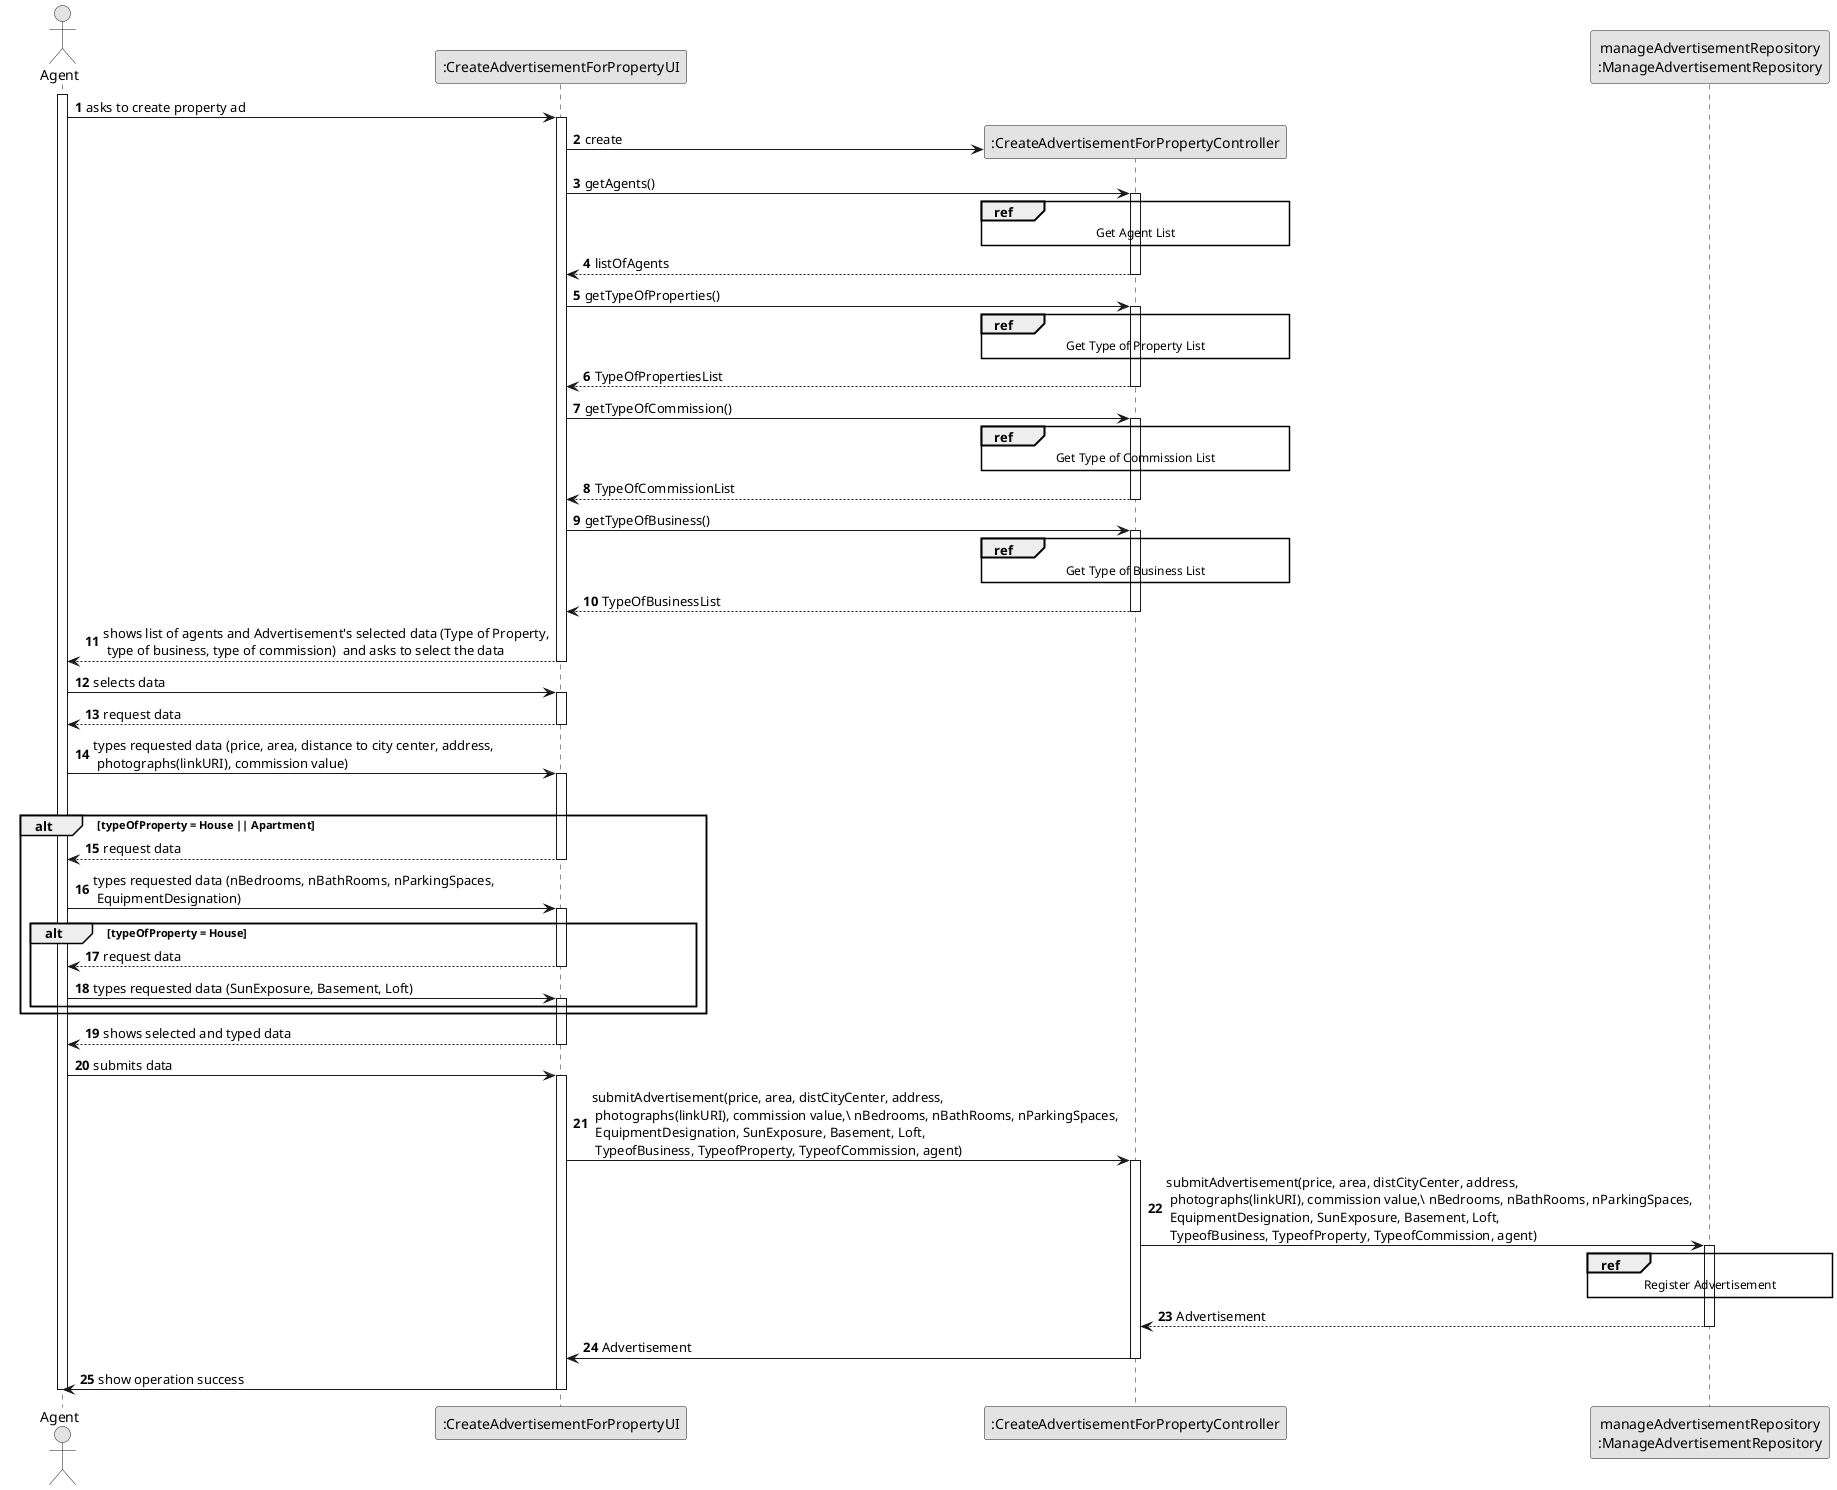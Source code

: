@startuml
skinparam monochrome true
skinparam packageStyle rectangle
skinparam shadowing false

autonumber

'hide footbox
actor "Agent" as ADM
participant ":CreateAdvertisementForPropertyUI" as UI
participant ":CreateAdvertisementForPropertyController" as CTRL
participant "manageAdvertisementRepository\n:ManageAdvertisementRepository" as manageAdvertisements

activate ADM

        ADM -> UI : asks to create property ad

        activate UI

'            UI --> ADM : Advertisements data (reference, description,  informal \n description, technical description, duration, cost)
            'create CTRL
            UI -> CTRL** : create

            UI -> CTRL : getAgents()
            activate CTRL

            ref over CTRL
                Get Agent List
                end ref

                CTRL --> UI : listOfAgents
            deactivate CTRL

            UI -> CTRL : getTypeOfProperties()
                        activate CTRL

                        ref over CTRL
                            Get Type of Property List
                            end ref

                            CTRL --> UI : TypeOfPropertiesList
                        deactivate CTRL

                        UI -> CTRL : getTypeOfCommission()
                                                activate CTRL

                                                ref over CTRL
                                                    Get Type of Commission List
                                                    end ref

                                                    CTRL --> UI : TypeOfCommissionList
                                                deactivate CTRL


                        UI -> CTRL : getTypeOfBusiness()
                                                activate CTRL

                                                ref over CTRL
                                                    Get Type of Business List
                                                    end ref

                                                    CTRL --> UI : TypeOfBusinessList
                                                deactivate CTRL



            UI --> ADM : shows list of agents and Advertisement's selected data (Type of Property,\n type of business, type of commission)  and asks to select the data
        deactivate UI

    ADM -> UI : selects data
    activate UI

        UI --> ADM : request data
    deactivate UI

    ADM -> UI : types requested data (price, area, distance to city center, address,\n photographs(linkURI), commission value)
    activate UI

    alt typeOfBusiness = Rent

    'UI --> ADM : Advertisements data
    '    deactivate UI
    '
    '    ADM -> UI : types Advertisemented data (rentPeriod)
    '            activate UI
    '
    'end

    alt typeOfProperty = House || Apartment

        UI --> ADM : request data
    deactivate UI

    ADM -> UI : types requested data (nBedrooms, nBathRooms, nParkingSpaces,\n EquipmentDesignation)
        activate UI

            alt typeOfProperty = House


            UI --> ADM : request data
        deactivate UI

        ADM -> UI : types requested data (SunExposure, Basement, Loft)
            activate UI

            end
            end

UI --> ADM : shows selected and typed data
            deactivate UI
    ADM -> UI : submits data
    activate UI

        UI -> CTRL : submitAdvertisement(price, area, distCityCenter, address,\n photographs(linkURI), commission value,\ nBedrooms, nBathRooms, nParkingSpaces,\n EquipmentDesignation, SunExposure, Basement, Loft,\n TypeofBusiness, TypeofProperty, TypeofCommission, agent)
        activate CTRL




                    CTRL -> manageAdvertisements : submitAdvertisement(price, area, distCityCenter, address,\n photographs(linkURI), commission value,\ nBedrooms, nBathRooms, nParkingSpaces,\n EquipmentDesignation, SunExposure, Basement, Loft,\n TypeofBusiness, TypeofProperty, TypeofCommission, agent)
                    activate manageAdvertisements

                    ref over manageAdvertisements
                    Register Advertisement
                    end ref


                                manageAdvertisements --> CTRL : Advertisement
                            deactivate manageAdvertisements

          CTRL -> UI: Advertisement
          deactivate CTRL
    UI -> ADM: show operation success
    deactivate UI

deactivate ADM

@enduml
